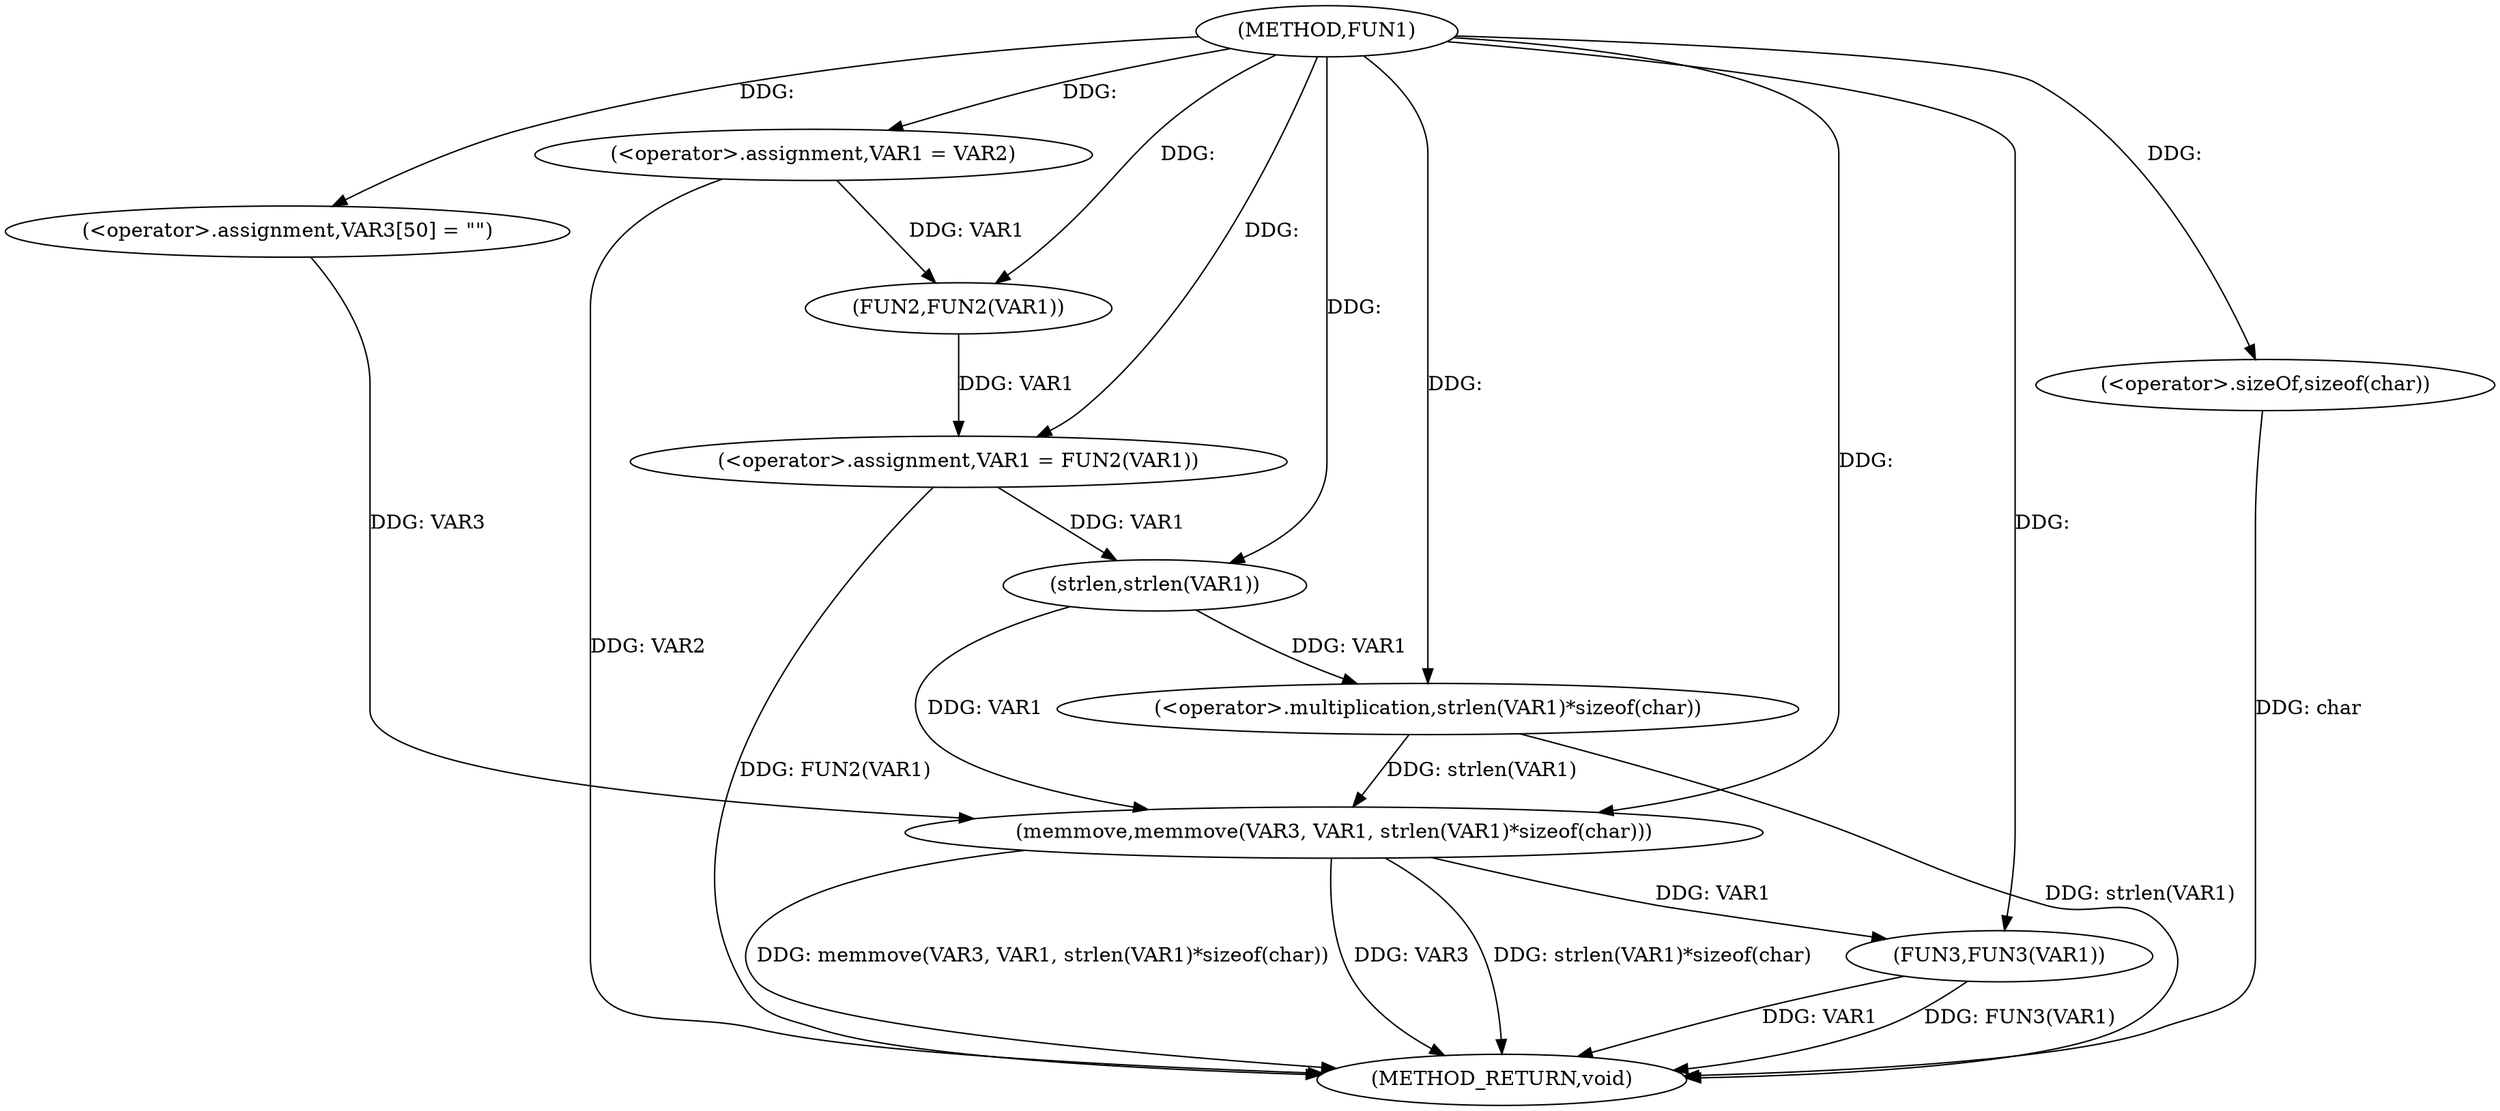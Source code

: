 digraph FUN1 {  
"1000100" [label = "(METHOD,FUN1)" ]
"1000126" [label = "(METHOD_RETURN,void)" ]
"1000104" [label = "(<operator>.assignment,VAR1 = VAR2)" ]
"1000107" [label = "(<operator>.assignment,VAR1 = FUN2(VAR1))" ]
"1000109" [label = "(FUN2,FUN2(VAR1))" ]
"1000113" [label = "(<operator>.assignment,VAR3[50] = \"\")" ]
"1000116" [label = "(memmove,memmove(VAR3, VAR1, strlen(VAR1)*sizeof(char)))" ]
"1000119" [label = "(<operator>.multiplication,strlen(VAR1)*sizeof(char))" ]
"1000120" [label = "(strlen,strlen(VAR1))" ]
"1000122" [label = "(<operator>.sizeOf,sizeof(char))" ]
"1000124" [label = "(FUN3,FUN3(VAR1))" ]
  "1000116" -> "1000126"  [ label = "DDG: VAR3"] 
  "1000124" -> "1000126"  [ label = "DDG: VAR1"] 
  "1000122" -> "1000126"  [ label = "DDG: char"] 
  "1000116" -> "1000126"  [ label = "DDG: strlen(VAR1)*sizeof(char)"] 
  "1000116" -> "1000126"  [ label = "DDG: memmove(VAR3, VAR1, strlen(VAR1)*sizeof(char))"] 
  "1000124" -> "1000126"  [ label = "DDG: FUN3(VAR1)"] 
  "1000119" -> "1000126"  [ label = "DDG: strlen(VAR1)"] 
  "1000104" -> "1000126"  [ label = "DDG: VAR2"] 
  "1000107" -> "1000126"  [ label = "DDG: FUN2(VAR1)"] 
  "1000100" -> "1000104"  [ label = "DDG: "] 
  "1000109" -> "1000107"  [ label = "DDG: VAR1"] 
  "1000100" -> "1000107"  [ label = "DDG: "] 
  "1000104" -> "1000109"  [ label = "DDG: VAR1"] 
  "1000100" -> "1000109"  [ label = "DDG: "] 
  "1000100" -> "1000113"  [ label = "DDG: "] 
  "1000113" -> "1000116"  [ label = "DDG: VAR3"] 
  "1000100" -> "1000116"  [ label = "DDG: "] 
  "1000120" -> "1000116"  [ label = "DDG: VAR1"] 
  "1000119" -> "1000116"  [ label = "DDG: strlen(VAR1)"] 
  "1000120" -> "1000119"  [ label = "DDG: VAR1"] 
  "1000107" -> "1000120"  [ label = "DDG: VAR1"] 
  "1000100" -> "1000120"  [ label = "DDG: "] 
  "1000100" -> "1000119"  [ label = "DDG: "] 
  "1000100" -> "1000122"  [ label = "DDG: "] 
  "1000116" -> "1000124"  [ label = "DDG: VAR1"] 
  "1000100" -> "1000124"  [ label = "DDG: "] 
}

